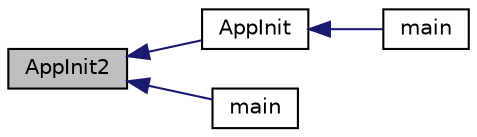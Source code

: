 digraph "AppInit2"
{
  edge [fontname="Helvetica",fontsize="10",labelfontname="Helvetica",labelfontsize="10"];
  node [fontname="Helvetica",fontsize="10",shape=record];
  rankdir="LR";
  Node890 [label="AppInit2",height=0.2,width=0.4,color="black", fillcolor="grey75", style="filled", fontcolor="black"];
  Node890 -> Node891 [dir="back",color="midnightblue",fontsize="10",style="solid",fontname="Helvetica"];
  Node891 [label="AppInit",height=0.2,width=0.4,color="black", fillcolor="white", style="filled",URL="$d4/d35/iond_8cpp.html#ac59316b767e6984e1285f0531275286b"];
  Node891 -> Node892 [dir="back",color="midnightblue",fontsize="10",style="solid",fontname="Helvetica"];
  Node892 [label="main",height=0.2,width=0.4,color="black", fillcolor="white", style="filled",URL="$d4/d35/iond_8cpp.html#a0ddf1224851353fc92bfbff6f499fa97"];
  Node890 -> Node893 [dir="back",color="midnightblue",fontsize="10",style="solid",fontname="Helvetica"];
  Node893 [label="main",height=0.2,width=0.4,color="black", fillcolor="white", style="filled",URL="$d5/d2d/ion_8cpp.html#a0ddf1224851353fc92bfbff6f499fa97"];
}
